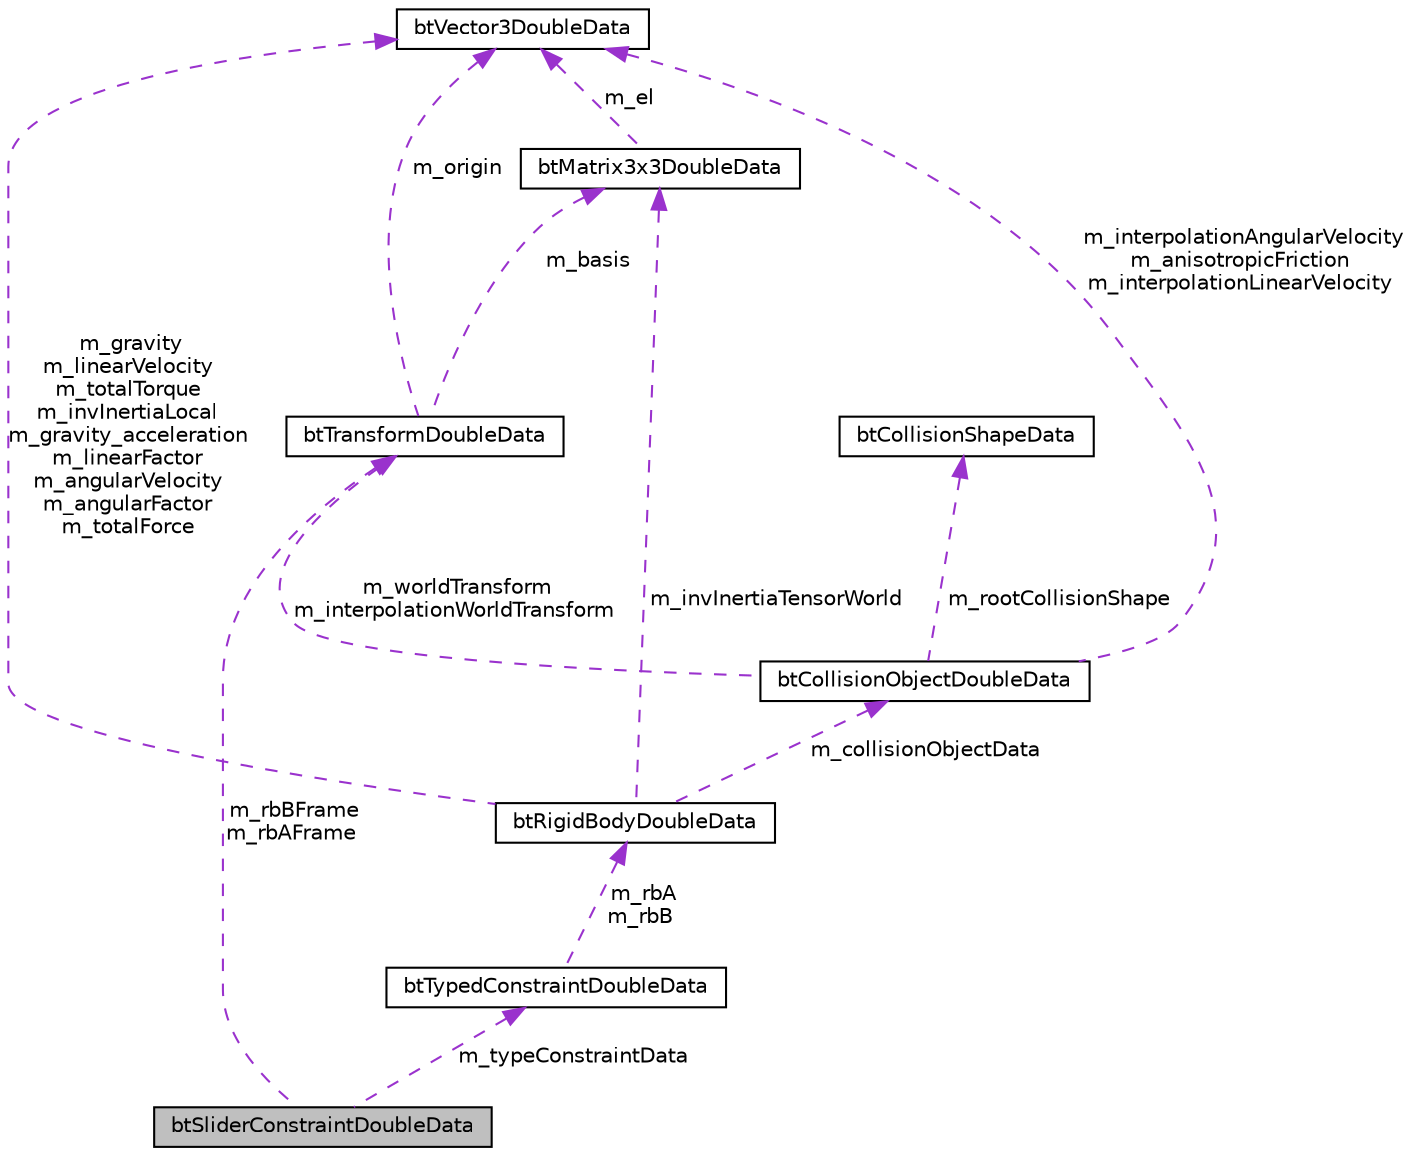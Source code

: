 digraph "btSliderConstraintDoubleData"
{
  edge [fontname="Helvetica",fontsize="10",labelfontname="Helvetica",labelfontsize="10"];
  node [fontname="Helvetica",fontsize="10",shape=record];
  Node1 [label="btSliderConstraintDoubleData",height=0.2,width=0.4,color="black", fillcolor="grey75", style="filled", fontcolor="black"];
  Node2 -> Node1 [dir="back",color="darkorchid3",fontsize="10",style="dashed",label=" m_typeConstraintData" ,fontname="Helvetica"];
  Node2 [label="btTypedConstraintDoubleData",height=0.2,width=0.4,color="black", fillcolor="white", style="filled",URL="$structbt_typed_constraint_double_data.html"];
  Node3 -> Node2 [dir="back",color="darkorchid3",fontsize="10",style="dashed",label=" m_rbA\nm_rbB" ,fontname="Helvetica"];
  Node3 [label="btRigidBodyDoubleData",height=0.2,width=0.4,color="black", fillcolor="white", style="filled",URL="$structbt_rigid_body_double_data.html",tooltip="do not change those serialization structures, it requires an updated sBulletDNAstr/sBulletDNAstr64 ..."];
  Node4 -> Node3 [dir="back",color="darkorchid3",fontsize="10",style="dashed",label=" m_collisionObjectData" ,fontname="Helvetica"];
  Node4 [label="btCollisionObjectDoubleData",height=0.2,width=0.4,color="black", fillcolor="white", style="filled",URL="$structbt_collision_object_double_data.html",tooltip="do not change those serialization structures, it requires an updated sBulletDNAstr/sBulletDNAstr64 ..."];
  Node5 -> Node4 [dir="back",color="darkorchid3",fontsize="10",style="dashed",label=" m_rootCollisionShape" ,fontname="Helvetica"];
  Node5 [label="btCollisionShapeData",height=0.2,width=0.4,color="black", fillcolor="white", style="filled",URL="$structbt_collision_shape_data.html",tooltip="do not change those serialization structures, it requires an updated sBulletDNAstr/sBulletDNAstr64 ..."];
  Node6 -> Node4 [dir="back",color="darkorchid3",fontsize="10",style="dashed",label=" m_worldTransform\nm_interpolationWorldTransform" ,fontname="Helvetica"];
  Node6 [label="btTransformDoubleData",height=0.2,width=0.4,color="black", fillcolor="white", style="filled",URL="$structbt_transform_double_data.html"];
  Node7 -> Node6 [dir="back",color="darkorchid3",fontsize="10",style="dashed",label=" m_origin" ,fontname="Helvetica"];
  Node7 [label="btVector3DoubleData",height=0.2,width=0.4,color="black", fillcolor="white", style="filled",URL="$structbt_vector3_double_data.html"];
  Node8 -> Node6 [dir="back",color="darkorchid3",fontsize="10",style="dashed",label=" m_basis" ,fontname="Helvetica"];
  Node8 [label="btMatrix3x3DoubleData",height=0.2,width=0.4,color="black", fillcolor="white", style="filled",URL="$structbt_matrix3x3_double_data.html",tooltip="for serialization "];
  Node7 -> Node8 [dir="back",color="darkorchid3",fontsize="10",style="dashed",label=" m_el" ,fontname="Helvetica"];
  Node7 -> Node4 [dir="back",color="darkorchid3",fontsize="10",style="dashed",label=" m_interpolationAngularVelocity\nm_anisotropicFriction\nm_interpolationLinearVelocity" ,fontname="Helvetica"];
  Node7 -> Node3 [dir="back",color="darkorchid3",fontsize="10",style="dashed",label=" m_gravity\nm_linearVelocity\nm_totalTorque\nm_invInertiaLocal\nm_gravity_acceleration\nm_linearFactor\nm_angularVelocity\nm_angularFactor\nm_totalForce" ,fontname="Helvetica"];
  Node8 -> Node3 [dir="back",color="darkorchid3",fontsize="10",style="dashed",label=" m_invInertiaTensorWorld" ,fontname="Helvetica"];
  Node6 -> Node1 [dir="back",color="darkorchid3",fontsize="10",style="dashed",label=" m_rbBFrame\nm_rbAFrame" ,fontname="Helvetica"];
}

